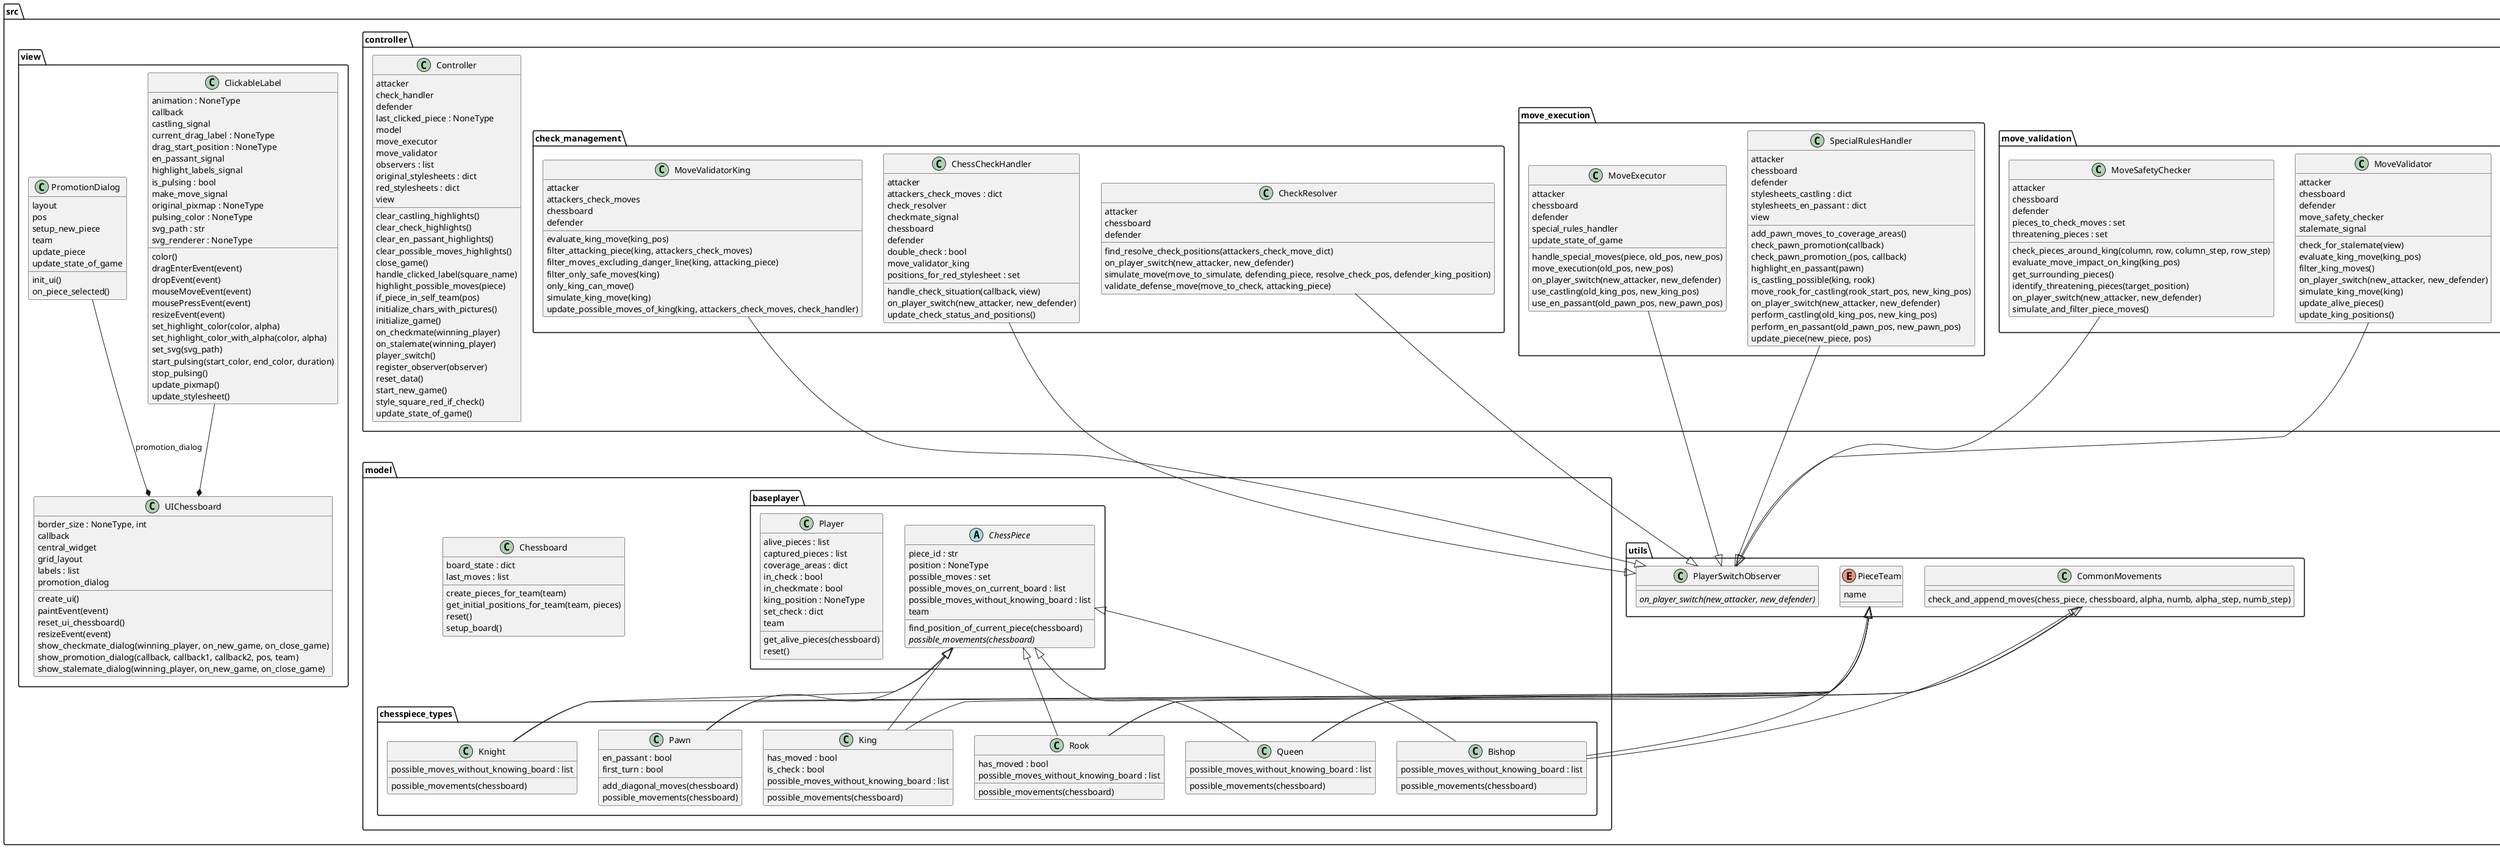 @startuml classes_MyProject
set namespaceSeparator none

package src {

package utils {

class "CommonMovements" as ChessProject.src.utils.helpers.CommonMovements {
  check_and_append_moves(chess_piece, chessboard, alpha, numb, alpha_step, numb_step)
}

enum "PieceTeam" as ChessProject.src.utils.helpers.PieceTeam {
  name
}

class "PlayerSwitchObserver" as ChessProject.src.utils.helpers.PlayerSwitchObserver {
  {abstract}on_player_switch(new_attacker, new_defender)
}

}


package controller {

class "Controller" as ChessProject.src.controller.controller.Controller {
  attacker
  check_handler
  defender
  last_clicked_piece : NoneType
  model
  move_executor
  move_validator
  observers : list
  original_stylesheets : dict
  red_stylesheets : dict
  view
  clear_castling_highlights()
  clear_check_highlights()
  clear_en_passant_highlights()
  clear_possible_moves_highlights()
  close_game()
  handle_clicked_label(square_name)
  highlight_possible_moves(piece)
  if_piece_in_self_team(pos)
  initialize_chars_with_pictures()
  initialize_game()
  on_checkmate(winning_player)
  on_stalemate(winning_player)
  player_switch()
  register_observer(observer)
  reset_data()
  start_new_game()
  style_square_red_if_check()
  update_state_of_game()
}

package check_management {

class "ChessCheckHandler" as ChessProject.src.controller.check_management.check_handler.ChessCheckHandler {
  attacker
  attackers_check_moves : dict
  check_resolver
  checkmate_signal
  chessboard
  defender
  double_check : bool
  move_validator_king
  positions_for_red_stylesheet : set
  handle_check_situation(callback, view)
  on_player_switch(new_attacker, new_defender)
  update_check_status_and_positions()
}
ChessProject.src.controller.check_management.check_handler.ChessCheckHandler --|> ChessProject.src.utils.helpers.PlayerSwitchObserver

class "CheckResolver" as ChessProject.src.controller.check_management.check_resolver.CheckResolver {
  attacker
  chessboard
  defender
  find_resolve_check_positions(attackers_check_move_dict)
  on_player_switch(new_attacker, new_defender)
  simulate_move(move_to_simulate, defending_piece, resolve_check_pos, defender_king_position)
  validate_defense_move(move_to_check, attacking_piece)
}
ChessProject.src.controller.check_management.check_resolver.CheckResolver --|> ChessProject.src.utils.helpers.PlayerSwitchObserver

class "MoveValidatorKing" as ChessProject.src.controller.check_management.move_validator_king_in_check.MoveValidatorKing {
  attacker
  attackers_check_moves
  chessboard
  defender
  evaluate_king_move(king_pos)
  filter_attacking_piece(king, attackers_check_moves)
  filter_moves_excluding_danger_line(king, attacking_piece)
  filter_only_safe_moves(king)
  only_king_can_move()
  simulate_king_move(king)
  update_possible_moves_of_king(king, attackers_check_moves, check_handler)
}
ChessProject.src.controller.check_management.move_validator_king_in_check.MoveValidatorKing --|> ChessProject.src.utils.helpers.PlayerSwitchObserver

}

package move_execution {

class "MoveExecutor" as ChessProject.src.controller.move_execution.move_executor.MoveExecutor {
  attacker
  chessboard
  defender
  special_rules_handler
  update_state_of_game
  handle_special_moves(piece, old_pos, new_pos)
  move_execution(old_pos, new_pos)
  on_player_switch(new_attacker, new_defender)
  use_castling(old_king_pos, new_king_pos)
  use_en_passant(old_pawn_pos, new_pawn_pos)
}
ChessProject.src.controller.move_execution.move_executor.MoveExecutor --|> ChessProject.src.utils.helpers.PlayerSwitchObserver

class "SpecialRulesHandler" as ChessProject.src.controller.move_execution.special_rules_handler.SpecialRulesHandler {
  attacker
  chessboard
  defender
  stylesheets_castling : dict
  stylesheets_en_passant : dict
  view
  add_pawn_moves_to_coverage_areas()
  check_pawn_promotion(callback)
  check_pawn_promotion_(pos, callback)
  highlight_en_passant(pawn)
  is_castling_possible(king, rook)
  move_rook_for_castling(rook_start_pos, new_king_pos)
  on_player_switch(new_attacker, new_defender)
  perform_castling(old_king_pos, new_king_pos)
  perform_en_passant(old_pawn_pos, new_pawn_pos)
  update_piece(new_piece, pos)
}
ChessProject.src.controller.move_execution.special_rules_handler.SpecialRulesHandler --|> ChessProject.src.utils.helpers.PlayerSwitchObserver

}

package move_validation {

class "MoveSafetyChecker" as ChessProject.src.controller.move_validation.move_safety_checker.MoveSafetyChecker {
  attacker
  chessboard
  defender
  pieces_to_check_moves : set
  threatening_pieces : set
  check_pieces_around_king(column, row, column_step, row_step)
  evaluate_move_impact_on_king(king_pos)
  get_surrounding_pieces()
  identify_threatening_pieces(target_position)
  on_player_switch(new_attacker, new_defender)
  simulate_and_filter_piece_moves()
}
ChessProject.src.controller.move_validation.move_safety_checker.MoveSafetyChecker --|> ChessProject.src.utils.helpers.PlayerSwitchObserver

class "MoveValidator" as ChessProject.src.controller.move_validation.move_validator.MoveValidator {
  attacker
  chessboard
  defender
  move_safety_checker
  stalemate_signal
  check_for_stalemate(view)
  evaluate_king_move(king_pos)
  filter_king_moves()
  on_player_switch(new_attacker, new_defender)
  simulate_king_move(king)
  update_alive_pieces()
  update_king_positions()
}
ChessProject.src.controller.move_validation.move_validator.MoveValidator --|> ChessProject.src.utils.helpers.PlayerSwitchObserver

}

}

package model {

class "Chessboard" as ChessProject.src.model.chessboard.Chessboard {
  board_state : dict
  last_moves : list
  create_pieces_for_team(team)
  get_initial_positions_for_team(team, pieces)
  reset()
  setup_board()
}

package baseplayer {

abstract class "ChessPiece" as ChessProject.src.model.baseplayer.chesspiece.ChessPiece {
  piece_id : str
  position : NoneType
  possible_moves : set
  possible_moves_on_current_board : list
  possible_moves_without_knowing_board : list
  team
  find_position_of_current_piece(chessboard)
  {abstract}possible_movements(chessboard)
}

class "Player" as ChessProject.src.model.baseplayer.player.Player {
  alive_pieces : list
  captured_pieces : list
  coverage_areas : dict
  in_check : bool
  in_checkmate : bool
  king_position : NoneType
  set_check : dict
  team
  get_alive_pieces(chessboard)
  reset()
}

}

package chesspiece_types {

class "Bishop" as ChessProject.src.model.chesspiece_types.bishop.Bishop {
  possible_moves_without_knowing_board : list
  possible_movements(chessboard)
}
ChessProject.src.model.baseplayer.chesspiece.ChessPiece <|-- ChessProject.src.model.chesspiece_types.bishop.Bishop
ChessProject.src.utils.helpers.CommonMovements <|-- ChessProject.src.model.chesspiece_types.bishop.Bishop
ChessProject.src.utils.helpers.PieceTeam <|-- ChessProject.src.model.chesspiece_types.bishop.Bishop

class "King" as ChessProject.src.model.chesspiece_types.king.King {
  has_moved : bool
  is_check : bool
  possible_moves_without_knowing_board : list
  possible_movements(chessboard)
}
ChessProject.src.model.baseplayer.chesspiece.ChessPiece <|-- ChessProject.src.model.chesspiece_types.king.King
ChessProject.src.utils.helpers.PieceTeam <|-- ChessProject.src.model.chesspiece_types.king.King

class "Knight" as ChessProject.src.model.chesspiece_types.knight.Knight {
  possible_moves_without_knowing_board : list
  possible_movements(chessboard)
}
ChessProject.src.model.baseplayer.chesspiece.ChessPiece <|-- ChessProject.src.model.chesspiece_types.knight.Knight
ChessProject.src.utils.helpers.PieceTeam <|-- ChessProject.src.model.chesspiece_types.knight.Knight

class "Pawn" as ChessProject.src.model.chesspiece_types.pawn.Pawn {
  en_passant : bool
  first_turn : bool
  add_diagonal_moves(chessboard)
  possible_movements(chessboard)
}
ChessProject.src.model.baseplayer.chesspiece.ChessPiece <|-- ChessProject.src.model.chesspiece_types.pawn.Pawn
ChessProject.src.utils.helpers.PieceTeam <|-- ChessProject.src.model.chesspiece_types.pawn.Pawn

class "Queen" as ChessProject.src.model.chesspiece_types.queen.Queen {
  possible_moves_without_knowing_board : list
  possible_movements(chessboard)
}
ChessProject.src.model.baseplayer.chesspiece.ChessPiece <|-- ChessProject.src.model.chesspiece_types.queen.Queen
ChessProject.src.utils.helpers.CommonMovements <|-- ChessProject.src.model.chesspiece_types.queen.Queen
ChessProject.src.utils.helpers.PieceTeam <|-- ChessProject.src.model.chesspiece_types.queen.Queen

class "Rook" as ChessProject.src.model.chesspiece_types.rook.Rook {
  has_moved : bool
  possible_moves_without_knowing_board : list
  possible_movements(chessboard)
}
ChessProject.src.model.baseplayer.chesspiece.ChessPiece <|-- ChessProject.src.model.chesspiece_types.rook.Rook
ChessProject.src.utils.helpers.CommonMovements <|-- ChessProject.src.model.chesspiece_types.rook.Rook
ChessProject.src.utils.helpers.PieceTeam <|-- ChessProject.src.model.chesspiece_types.rook.Rook

}

}

package view {

class "ClickableLabel" as ChessProject.src.view.clickable_label.ClickableLabel {
  animation : NoneType
  callback
  castling_signal
  current_drag_label : NoneType
  drag_start_position : NoneType
  en_passant_signal
  highlight_labels_signal
  is_pulsing : bool
  make_move_signal
  original_pixmap : NoneType
  pulsing_color : NoneType
  svg_path : str
  svg_renderer : NoneType
  color()
  dragEnterEvent(event)
  dropEvent(event)
  mouseMoveEvent(event)
  mousePressEvent(event)
  resizeEvent(event)
  set_highlight_color(color, alpha)
  set_highlight_color_with_alpha(color, alpha)
  set_svg(svg_path)
  start_pulsing(start_color, end_color, duration)
  stop_pulsing()
  update_pixmap()
  update_stylesheet()
}
ChessProject.src.view.clickable_label.ClickableLabel --* ChessProject.src.view.chessboard.UIChessboard

class "PromotionDialog" as ChessProject.src.view.chessboard.PromotionDialog {
  layout
  pos
  setup_new_piece
  team
  update_piece
  update_state_of_game
  init_ui()
  on_piece_selected()
}
ChessProject.src.view.chessboard.PromotionDialog --* ChessProject.src.view.chessboard.UIChessboard : promotion_dialog

class "UIChessboard" as ChessProject.src.view.chessboard.UIChessboard {
  border_size : NoneType, int
  callback
  central_widget
  grid_layout
  labels : list
  promotion_dialog
  create_ui()
  paintEvent(event)
  reset_ui_chessboard()
  resizeEvent(event)
  show_checkmate_dialog(winning_player, on_new_game, on_close_game)
  show_promotion_dialog(callback, callback1, callback2, pos, team)
  show_stalemate_dialog(winning_player, on_new_game, on_close_game)
}

}

}
@enduml


